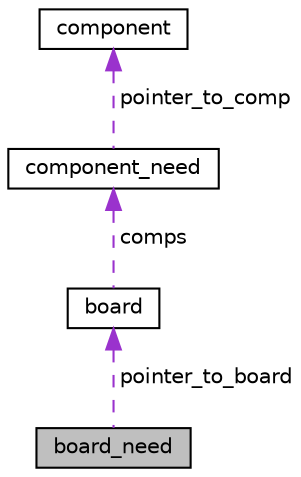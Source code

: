 digraph "board_need"
{
  edge [fontname="Helvetica",fontsize="10",labelfontname="Helvetica",labelfontsize="10"];
  node [fontname="Helvetica",fontsize="10",shape=record];
  Node1 [label="board_need",height=0.2,width=0.4,color="black", fillcolor="grey75", style="filled", fontcolor="black"];
  Node2 -> Node1 [dir="back",color="darkorchid3",fontsize="10",style="dashed",label=" pointer_to_board" ,fontname="Helvetica"];
  Node2 [label="board",height=0.2,width=0.4,color="black", fillcolor="white", style="filled",URL="$structboard.html"];
  Node3 -> Node2 [dir="back",color="darkorchid3",fontsize="10",style="dashed",label=" comps" ,fontname="Helvetica"];
  Node3 [label="component_need",height=0.2,width=0.4,color="black", fillcolor="white", style="filled",URL="$structcomponent__need.html"];
  Node4 -> Node3 [dir="back",color="darkorchid3",fontsize="10",style="dashed",label=" pointer_to_comp" ,fontname="Helvetica"];
  Node4 [label="component",height=0.2,width=0.4,color="black", fillcolor="white", style="filled",URL="$structcomponent.html"];
}
